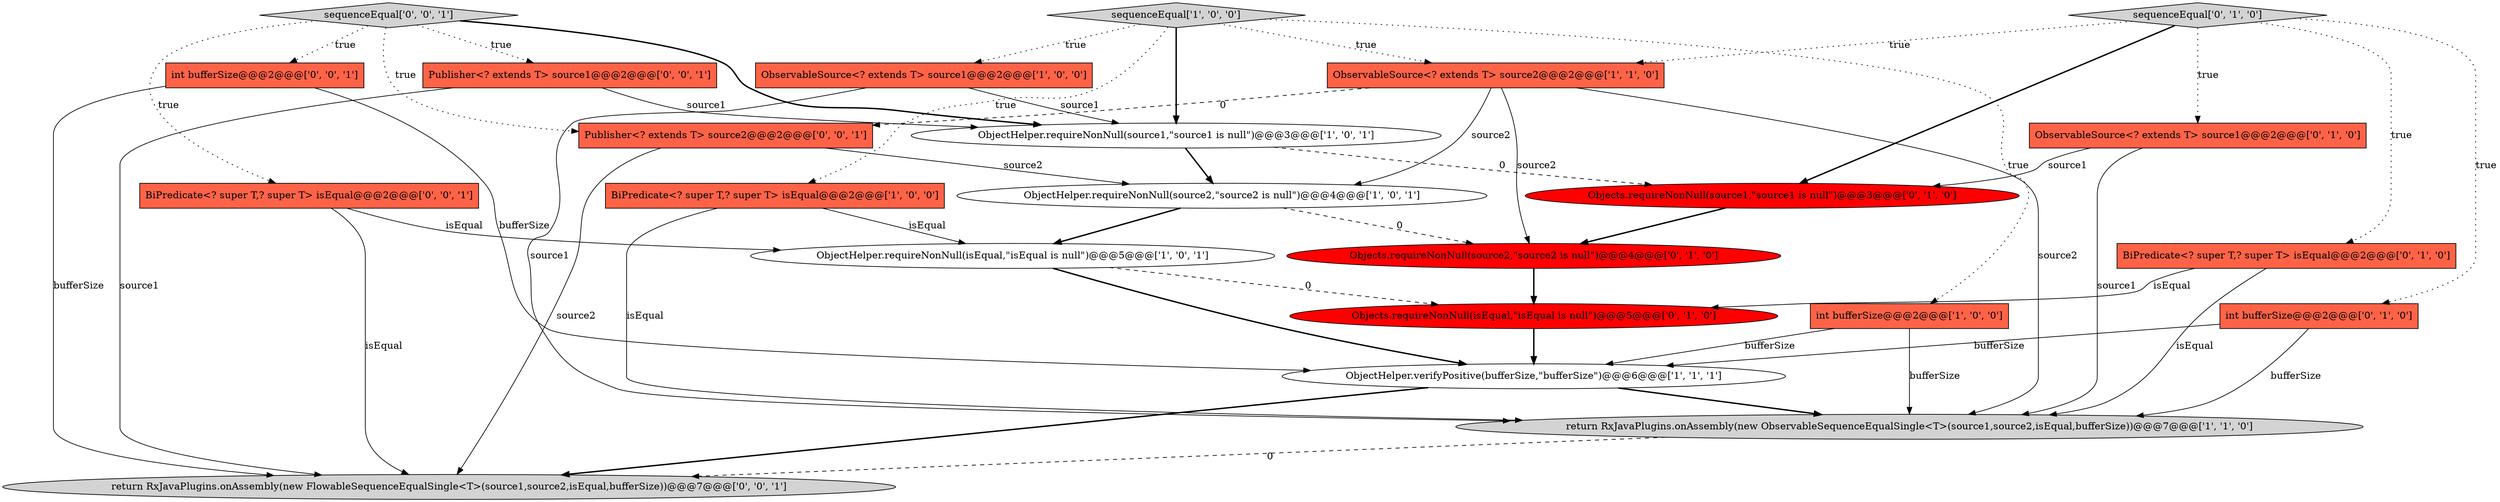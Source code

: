 digraph {
19 [style = filled, label = "int bufferSize@@@2@@@['0', '0', '1']", fillcolor = tomato, shape = box image = "AAA0AAABBB3BBB"];
22 [style = filled, label = "Publisher<? extends T> source2@@@2@@@['0', '0', '1']", fillcolor = tomato, shape = box image = "AAA0AAABBB3BBB"];
21 [style = filled, label = "BiPredicate<? super T,? super T> isEqual@@@2@@@['0', '0', '1']", fillcolor = tomato, shape = box image = "AAA0AAABBB3BBB"];
6 [style = filled, label = "ObjectHelper.requireNonNull(isEqual,\"isEqual is null\")@@@5@@@['1', '0', '1']", fillcolor = white, shape = ellipse image = "AAA0AAABBB1BBB"];
8 [style = filled, label = "ObjectHelper.verifyPositive(bufferSize,\"bufferSize\")@@@6@@@['1', '1', '1']", fillcolor = white, shape = ellipse image = "AAA0AAABBB1BBB"];
13 [style = filled, label = "Objects.requireNonNull(source2,\"source2 is null\")@@@4@@@['0', '1', '0']", fillcolor = red, shape = ellipse image = "AAA1AAABBB2BBB"];
11 [style = filled, label = "sequenceEqual['0', '1', '0']", fillcolor = lightgray, shape = diamond image = "AAA0AAABBB2BBB"];
20 [style = filled, label = "sequenceEqual['0', '0', '1']", fillcolor = lightgray, shape = diamond image = "AAA0AAABBB3BBB"];
15 [style = filled, label = "int bufferSize@@@2@@@['0', '1', '0']", fillcolor = tomato, shape = box image = "AAA0AAABBB2BBB"];
0 [style = filled, label = "ObservableSource<? extends T> source1@@@2@@@['1', '0', '0']", fillcolor = tomato, shape = box image = "AAA0AAABBB1BBB"];
5 [style = filled, label = "BiPredicate<? super T,? super T> isEqual@@@2@@@['1', '0', '0']", fillcolor = tomato, shape = box image = "AAA0AAABBB1BBB"];
1 [style = filled, label = "sequenceEqual['1', '0', '0']", fillcolor = lightgray, shape = diamond image = "AAA0AAABBB1BBB"];
10 [style = filled, label = "ObservableSource<? extends T> source1@@@2@@@['0', '1', '0']", fillcolor = tomato, shape = box image = "AAA0AAABBB2BBB"];
12 [style = filled, label = "BiPredicate<? super T,? super T> isEqual@@@2@@@['0', '1', '0']", fillcolor = tomato, shape = box image = "AAA0AAABBB2BBB"];
7 [style = filled, label = "int bufferSize@@@2@@@['1', '0', '0']", fillcolor = tomato, shape = box image = "AAA0AAABBB1BBB"];
3 [style = filled, label = "ObjectHelper.requireNonNull(source2,\"source2 is null\")@@@4@@@['1', '0', '1']", fillcolor = white, shape = ellipse image = "AAA0AAABBB1BBB"];
18 [style = filled, label = "Publisher<? extends T> source1@@@2@@@['0', '0', '1']", fillcolor = tomato, shape = box image = "AAA0AAABBB3BBB"];
16 [style = filled, label = "Objects.requireNonNull(source1,\"source1 is null\")@@@3@@@['0', '1', '0']", fillcolor = red, shape = ellipse image = "AAA1AAABBB2BBB"];
2 [style = filled, label = "ObjectHelper.requireNonNull(source1,\"source1 is null\")@@@3@@@['1', '0', '1']", fillcolor = white, shape = ellipse image = "AAA0AAABBB1BBB"];
17 [style = filled, label = "return RxJavaPlugins.onAssembly(new FlowableSequenceEqualSingle<T>(source1,source2,isEqual,bufferSize))@@@7@@@['0', '0', '1']", fillcolor = lightgray, shape = ellipse image = "AAA0AAABBB3BBB"];
9 [style = filled, label = "ObservableSource<? extends T> source2@@@2@@@['1', '1', '0']", fillcolor = tomato, shape = box image = "AAA0AAABBB1BBB"];
14 [style = filled, label = "Objects.requireNonNull(isEqual,\"isEqual is null\")@@@5@@@['0', '1', '0']", fillcolor = red, shape = ellipse image = "AAA1AAABBB2BBB"];
4 [style = filled, label = "return RxJavaPlugins.onAssembly(new ObservableSequenceEqualSingle<T>(source1,source2,isEqual,bufferSize))@@@7@@@['1', '1', '0']", fillcolor = lightgray, shape = ellipse image = "AAA0AAABBB1BBB"];
19->17 [style = solid, label="bufferSize"];
11->16 [style = bold, label=""];
16->13 [style = bold, label=""];
15->4 [style = solid, label="bufferSize"];
7->4 [style = solid, label="bufferSize"];
4->17 [style = dashed, label="0"];
5->4 [style = solid, label="isEqual"];
11->10 [style = dotted, label="true"];
2->3 [style = bold, label=""];
11->12 [style = dotted, label="true"];
9->4 [style = solid, label="source2"];
21->17 [style = solid, label="isEqual"];
3->6 [style = bold, label=""];
11->9 [style = dotted, label="true"];
18->17 [style = solid, label="source1"];
9->22 [style = dashed, label="0"];
9->13 [style = solid, label="source2"];
20->21 [style = dotted, label="true"];
6->14 [style = dashed, label="0"];
3->13 [style = dashed, label="0"];
12->14 [style = solid, label="isEqual"];
15->8 [style = solid, label="bufferSize"];
20->2 [style = bold, label=""];
1->7 [style = dotted, label="true"];
8->17 [style = bold, label=""];
19->8 [style = solid, label="bufferSize"];
0->2 [style = solid, label="source1"];
2->16 [style = dashed, label="0"];
1->9 [style = dotted, label="true"];
5->6 [style = solid, label="isEqual"];
12->4 [style = solid, label="isEqual"];
7->8 [style = solid, label="bufferSize"];
10->4 [style = solid, label="source1"];
6->8 [style = bold, label=""];
20->18 [style = dotted, label="true"];
18->2 [style = solid, label="source1"];
10->16 [style = solid, label="source1"];
21->6 [style = solid, label="isEqual"];
22->3 [style = solid, label="source2"];
1->2 [style = bold, label=""];
14->8 [style = bold, label=""];
8->4 [style = bold, label=""];
1->0 [style = dotted, label="true"];
20->22 [style = dotted, label="true"];
20->19 [style = dotted, label="true"];
11->15 [style = dotted, label="true"];
22->17 [style = solid, label="source2"];
9->3 [style = solid, label="source2"];
13->14 [style = bold, label=""];
1->5 [style = dotted, label="true"];
0->4 [style = solid, label="source1"];
}
